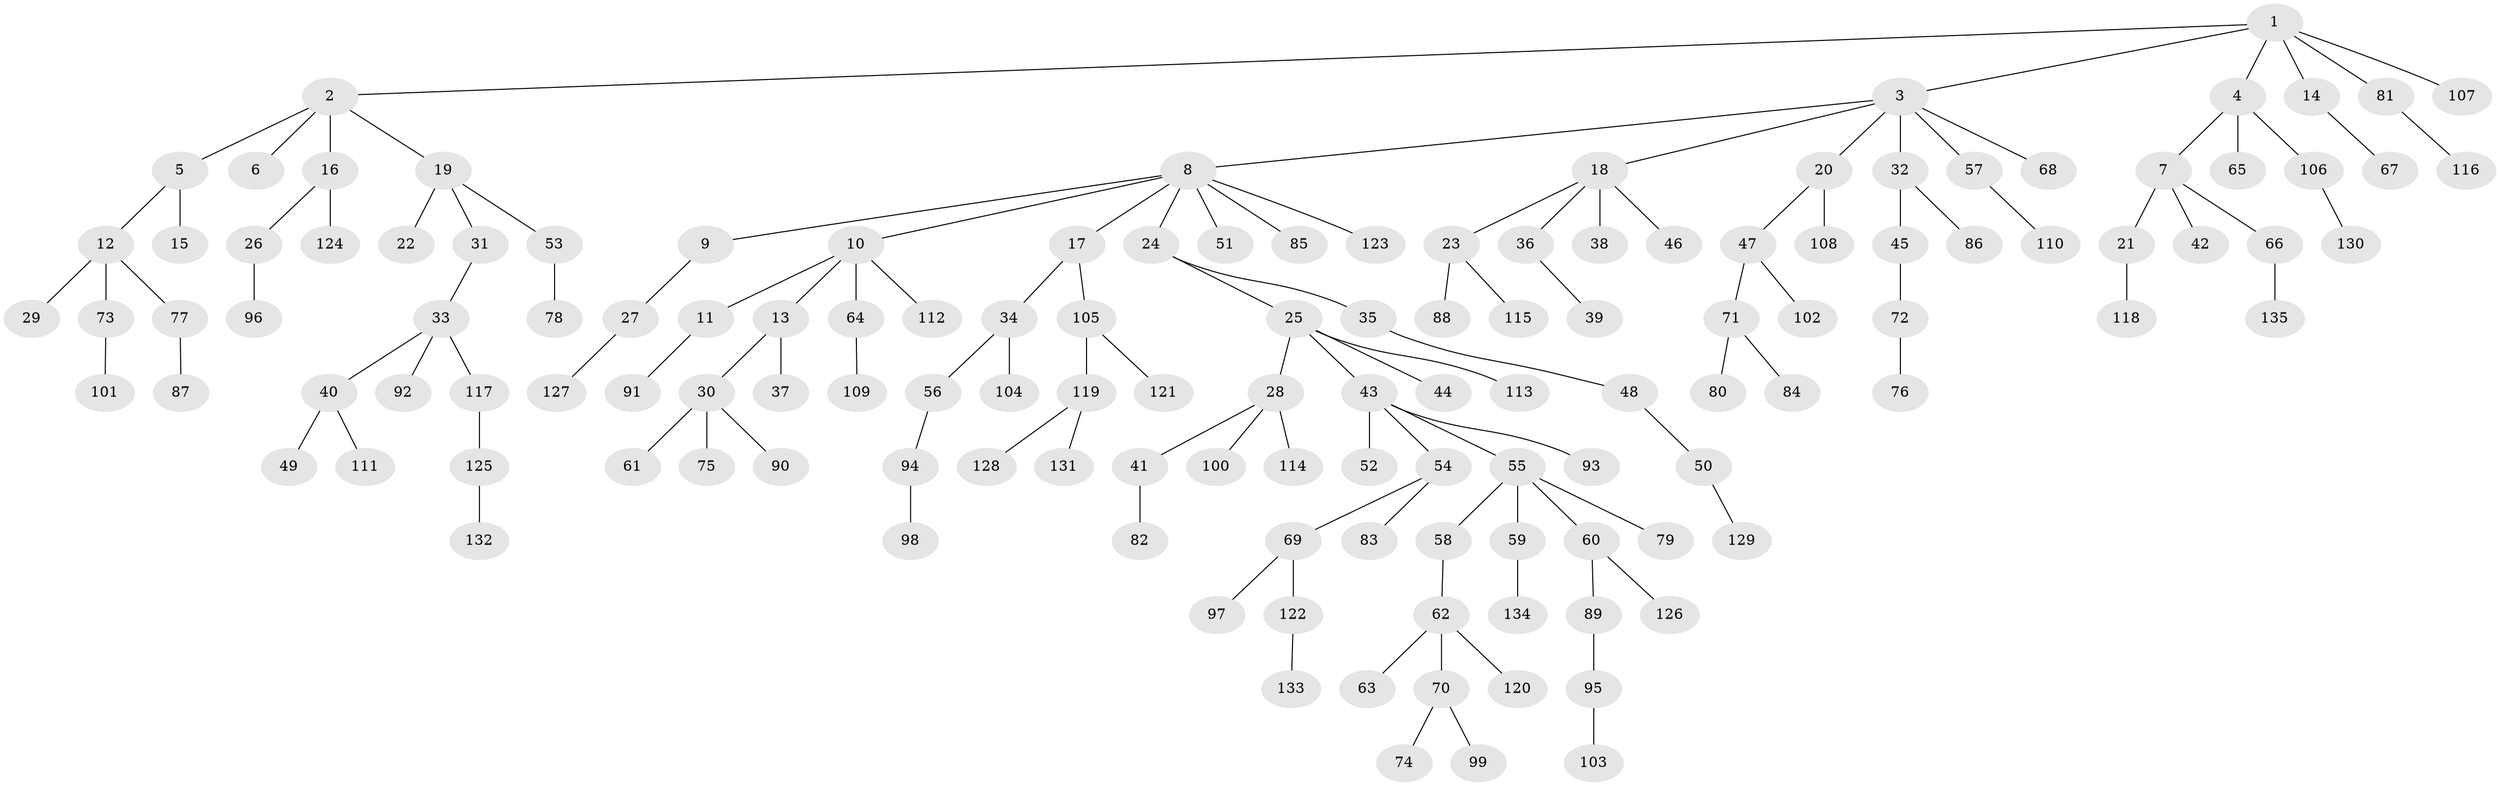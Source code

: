// coarse degree distribution, {9: 0.011111111111111112, 6: 0.011111111111111112, 4: 0.07777777777777778, 2: 0.2222222222222222, 1: 0.5333333333333333, 3: 0.1111111111111111, 7: 0.011111111111111112, 5: 0.022222222222222223}
// Generated by graph-tools (version 1.1) at 2025/42/03/06/25 10:42:02]
// undirected, 135 vertices, 134 edges
graph export_dot {
graph [start="1"]
  node [color=gray90,style=filled];
  1;
  2;
  3;
  4;
  5;
  6;
  7;
  8;
  9;
  10;
  11;
  12;
  13;
  14;
  15;
  16;
  17;
  18;
  19;
  20;
  21;
  22;
  23;
  24;
  25;
  26;
  27;
  28;
  29;
  30;
  31;
  32;
  33;
  34;
  35;
  36;
  37;
  38;
  39;
  40;
  41;
  42;
  43;
  44;
  45;
  46;
  47;
  48;
  49;
  50;
  51;
  52;
  53;
  54;
  55;
  56;
  57;
  58;
  59;
  60;
  61;
  62;
  63;
  64;
  65;
  66;
  67;
  68;
  69;
  70;
  71;
  72;
  73;
  74;
  75;
  76;
  77;
  78;
  79;
  80;
  81;
  82;
  83;
  84;
  85;
  86;
  87;
  88;
  89;
  90;
  91;
  92;
  93;
  94;
  95;
  96;
  97;
  98;
  99;
  100;
  101;
  102;
  103;
  104;
  105;
  106;
  107;
  108;
  109;
  110;
  111;
  112;
  113;
  114;
  115;
  116;
  117;
  118;
  119;
  120;
  121;
  122;
  123;
  124;
  125;
  126;
  127;
  128;
  129;
  130;
  131;
  132;
  133;
  134;
  135;
  1 -- 2;
  1 -- 3;
  1 -- 4;
  1 -- 14;
  1 -- 81;
  1 -- 107;
  2 -- 5;
  2 -- 6;
  2 -- 16;
  2 -- 19;
  3 -- 8;
  3 -- 18;
  3 -- 20;
  3 -- 32;
  3 -- 57;
  3 -- 68;
  4 -- 7;
  4 -- 65;
  4 -- 106;
  5 -- 12;
  5 -- 15;
  7 -- 21;
  7 -- 42;
  7 -- 66;
  8 -- 9;
  8 -- 10;
  8 -- 17;
  8 -- 24;
  8 -- 51;
  8 -- 85;
  8 -- 123;
  9 -- 27;
  10 -- 11;
  10 -- 13;
  10 -- 64;
  10 -- 112;
  11 -- 91;
  12 -- 29;
  12 -- 73;
  12 -- 77;
  13 -- 30;
  13 -- 37;
  14 -- 67;
  16 -- 26;
  16 -- 124;
  17 -- 34;
  17 -- 105;
  18 -- 23;
  18 -- 36;
  18 -- 38;
  18 -- 46;
  19 -- 22;
  19 -- 31;
  19 -- 53;
  20 -- 47;
  20 -- 108;
  21 -- 118;
  23 -- 88;
  23 -- 115;
  24 -- 25;
  24 -- 35;
  25 -- 28;
  25 -- 43;
  25 -- 44;
  25 -- 113;
  26 -- 96;
  27 -- 127;
  28 -- 41;
  28 -- 100;
  28 -- 114;
  30 -- 61;
  30 -- 75;
  30 -- 90;
  31 -- 33;
  32 -- 45;
  32 -- 86;
  33 -- 40;
  33 -- 92;
  33 -- 117;
  34 -- 56;
  34 -- 104;
  35 -- 48;
  36 -- 39;
  40 -- 49;
  40 -- 111;
  41 -- 82;
  43 -- 52;
  43 -- 54;
  43 -- 55;
  43 -- 93;
  45 -- 72;
  47 -- 71;
  47 -- 102;
  48 -- 50;
  50 -- 129;
  53 -- 78;
  54 -- 69;
  54 -- 83;
  55 -- 58;
  55 -- 59;
  55 -- 60;
  55 -- 79;
  56 -- 94;
  57 -- 110;
  58 -- 62;
  59 -- 134;
  60 -- 89;
  60 -- 126;
  62 -- 63;
  62 -- 70;
  62 -- 120;
  64 -- 109;
  66 -- 135;
  69 -- 97;
  69 -- 122;
  70 -- 74;
  70 -- 99;
  71 -- 80;
  71 -- 84;
  72 -- 76;
  73 -- 101;
  77 -- 87;
  81 -- 116;
  89 -- 95;
  94 -- 98;
  95 -- 103;
  105 -- 119;
  105 -- 121;
  106 -- 130;
  117 -- 125;
  119 -- 128;
  119 -- 131;
  122 -- 133;
  125 -- 132;
}
